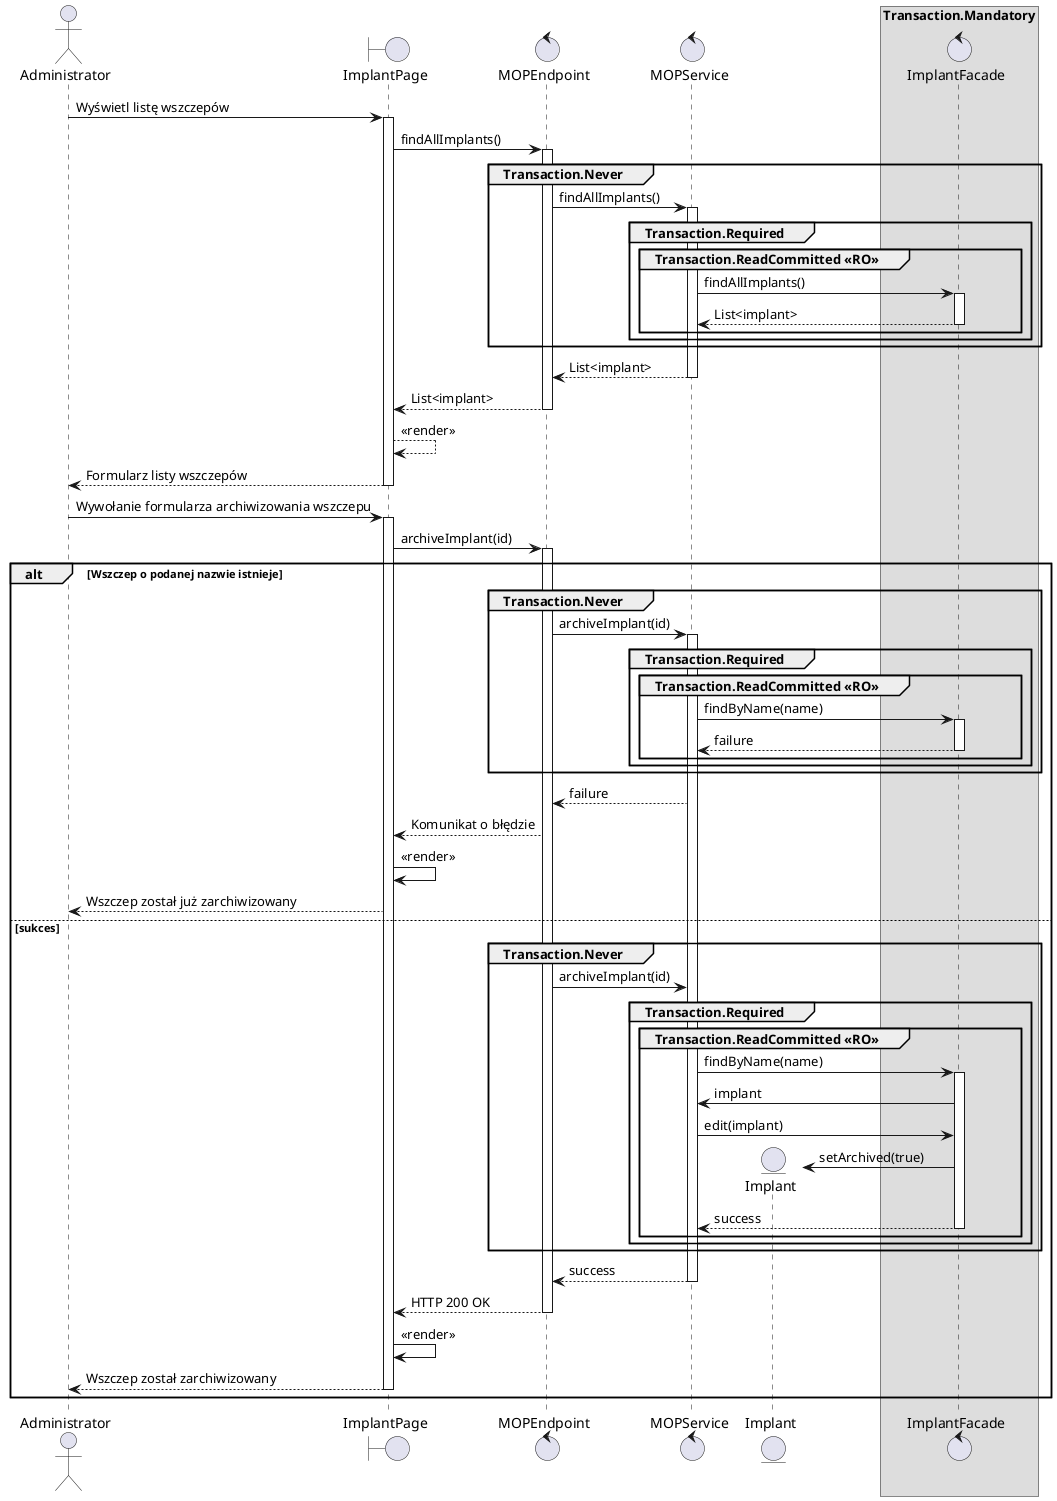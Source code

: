 @startuml MOP.2 - Usuń wszczep

actor Administrator as admin
boundary ImplantPage as gui
control MOPEndpoint as controller
control MOPService as service
entity Implant as implant
control ImplantFacade as facade

skinparam backgroundcolor transparent
box Transaction.Mandatory 
    participant facade
end box

admin -> gui ++ : Wyświetl listę wszczepów
gui -> controller ++ :  findAllImplants()
group Transaction.Never
    controller -> service ++ : findAllImplants()
    group Transaction.Required
        group Transaction.ReadCommitted <<RO>>
            service -> facade ++ : findAllImplants()
            return List<implant>
        end
    end
end
return List<implant>
return List<implant>
gui --> gui : <<render>>
return Formularz listy wszczepów

admin -> gui ++ : Wywołanie formularza archiwizowania wszczepu
gui -> controller ++ : archiveImplant(id)

alt Wszczep o podanej nazwie istnieje
    group Transaction.Never
        controller -> service ++: archiveImplant(id)
        group Transaction.Required
            group Transaction.ReadCommitted <<RO>>
                service -> facade ++ : findByName(name)
                return failure
            end
        end  
    end
    service --> controller : failure
    controller --> gui : Komunikat o błędzie
    gui -> gui : <<render>>
    gui --> admin : Wszczep został już zarchiwizowany

else  sukces
    group Transaction.Never
        controller -> service : archiveImplant(id)
        group Transaction.Required
            group Transaction.ReadCommitted <<RO>>
                service -> facade ++ : findByName(name)
                facade -> service : implant
                service -> facade : edit(implant)
                facade -> implant **: setArchived(true)
            
                return success
            end
        end
    end
    return success
    return HTTP 200 OK
gui -> gui : <<render>>
return Wszczep został zarchiwizowany
end


@enduml